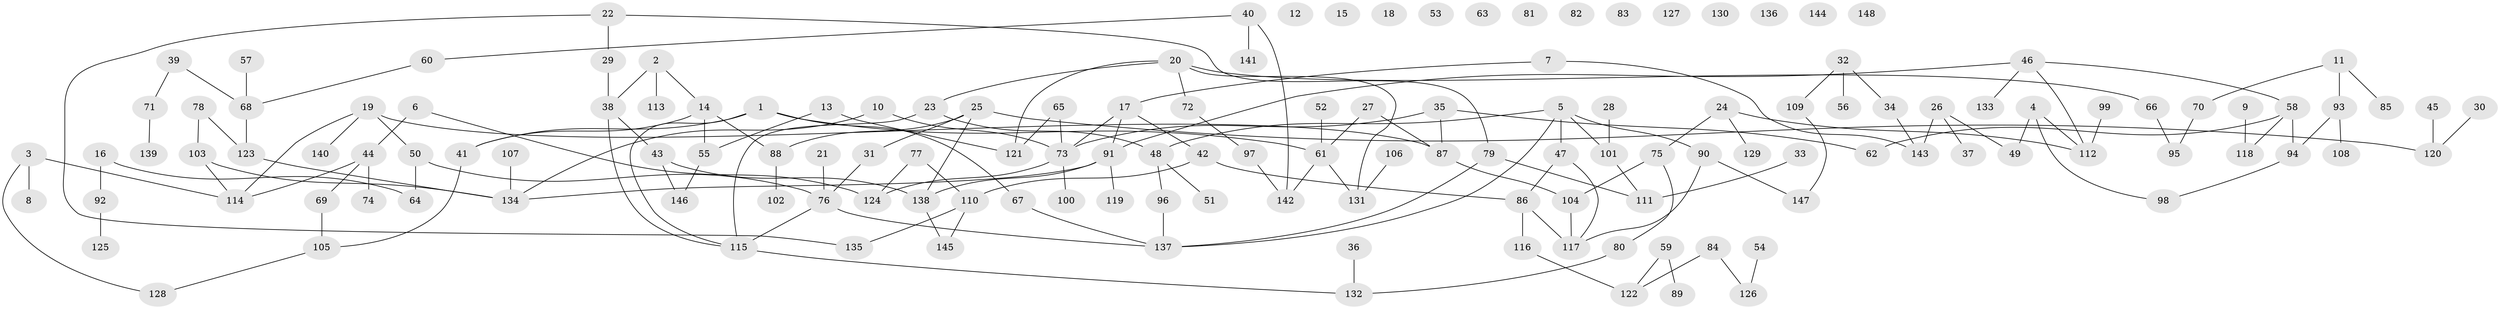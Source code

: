 // coarse degree distribution, {12: 0.015873015873015872, 6: 0.031746031746031744, 2: 0.1746031746031746, 3: 0.09523809523809523, 9: 0.031746031746031744, 4: 0.09523809523809523, 1: 0.25396825396825395, 5: 0.06349206349206349, 0: 0.20634920634920634, 7: 0.031746031746031744}
// Generated by graph-tools (version 1.1) at 2025/16/03/04/25 18:16:29]
// undirected, 148 vertices, 170 edges
graph export_dot {
graph [start="1"]
  node [color=gray90,style=filled];
  1;
  2;
  3;
  4;
  5;
  6;
  7;
  8;
  9;
  10;
  11;
  12;
  13;
  14;
  15;
  16;
  17;
  18;
  19;
  20;
  21;
  22;
  23;
  24;
  25;
  26;
  27;
  28;
  29;
  30;
  31;
  32;
  33;
  34;
  35;
  36;
  37;
  38;
  39;
  40;
  41;
  42;
  43;
  44;
  45;
  46;
  47;
  48;
  49;
  50;
  51;
  52;
  53;
  54;
  55;
  56;
  57;
  58;
  59;
  60;
  61;
  62;
  63;
  64;
  65;
  66;
  67;
  68;
  69;
  70;
  71;
  72;
  73;
  74;
  75;
  76;
  77;
  78;
  79;
  80;
  81;
  82;
  83;
  84;
  85;
  86;
  87;
  88;
  89;
  90;
  91;
  92;
  93;
  94;
  95;
  96;
  97;
  98;
  99;
  100;
  101;
  102;
  103;
  104;
  105;
  106;
  107;
  108;
  109;
  110;
  111;
  112;
  113;
  114;
  115;
  116;
  117;
  118;
  119;
  120;
  121;
  122;
  123;
  124;
  125;
  126;
  127;
  128;
  129;
  130;
  131;
  132;
  133;
  134;
  135;
  136;
  137;
  138;
  139;
  140;
  141;
  142;
  143;
  144;
  145;
  146;
  147;
  148;
  1 -- 41;
  1 -- 61;
  1 -- 67;
  1 -- 115;
  2 -- 14;
  2 -- 38;
  2 -- 113;
  3 -- 8;
  3 -- 114;
  3 -- 128;
  4 -- 49;
  4 -- 98;
  4 -- 112;
  5 -- 47;
  5 -- 48;
  5 -- 90;
  5 -- 101;
  5 -- 137;
  6 -- 44;
  6 -- 124;
  7 -- 17;
  7 -- 143;
  9 -- 118;
  10 -- 73;
  10 -- 134;
  11 -- 70;
  11 -- 85;
  11 -- 93;
  13 -- 55;
  13 -- 121;
  14 -- 41;
  14 -- 55;
  14 -- 88;
  16 -- 64;
  16 -- 92;
  17 -- 42;
  17 -- 73;
  17 -- 91;
  19 -- 50;
  19 -- 87;
  19 -- 114;
  19 -- 140;
  20 -- 23;
  20 -- 66;
  20 -- 72;
  20 -- 121;
  20 -- 131;
  21 -- 76;
  22 -- 29;
  22 -- 79;
  22 -- 135;
  23 -- 48;
  23 -- 115;
  24 -- 75;
  24 -- 112;
  24 -- 129;
  25 -- 31;
  25 -- 88;
  25 -- 120;
  25 -- 138;
  26 -- 37;
  26 -- 49;
  26 -- 143;
  27 -- 61;
  27 -- 87;
  28 -- 101;
  29 -- 38;
  30 -- 120;
  31 -- 76;
  32 -- 34;
  32 -- 56;
  32 -- 109;
  33 -- 111;
  34 -- 143;
  35 -- 62;
  35 -- 73;
  35 -- 87;
  36 -- 132;
  38 -- 43;
  38 -- 115;
  39 -- 68;
  39 -- 71;
  40 -- 60;
  40 -- 141;
  40 -- 142;
  41 -- 105;
  42 -- 86;
  42 -- 110;
  43 -- 138;
  43 -- 146;
  44 -- 69;
  44 -- 74;
  44 -- 114;
  45 -- 120;
  46 -- 58;
  46 -- 91;
  46 -- 112;
  46 -- 133;
  47 -- 86;
  47 -- 117;
  48 -- 51;
  48 -- 96;
  50 -- 64;
  50 -- 76;
  52 -- 61;
  54 -- 126;
  55 -- 146;
  57 -- 68;
  58 -- 62;
  58 -- 94;
  58 -- 118;
  59 -- 89;
  59 -- 122;
  60 -- 68;
  61 -- 131;
  61 -- 142;
  65 -- 73;
  65 -- 121;
  66 -- 95;
  67 -- 137;
  68 -- 123;
  69 -- 105;
  70 -- 95;
  71 -- 139;
  72 -- 97;
  73 -- 100;
  73 -- 124;
  75 -- 80;
  75 -- 104;
  76 -- 115;
  76 -- 137;
  77 -- 110;
  77 -- 124;
  78 -- 103;
  78 -- 123;
  79 -- 111;
  79 -- 137;
  80 -- 132;
  84 -- 122;
  84 -- 126;
  86 -- 116;
  86 -- 117;
  87 -- 104;
  88 -- 102;
  90 -- 117;
  90 -- 147;
  91 -- 119;
  91 -- 134;
  91 -- 138;
  92 -- 125;
  93 -- 94;
  93 -- 108;
  94 -- 98;
  96 -- 137;
  97 -- 142;
  99 -- 112;
  101 -- 111;
  103 -- 114;
  103 -- 134;
  104 -- 117;
  105 -- 128;
  106 -- 131;
  107 -- 134;
  109 -- 147;
  110 -- 135;
  110 -- 145;
  115 -- 132;
  116 -- 122;
  123 -- 134;
  138 -- 145;
}
